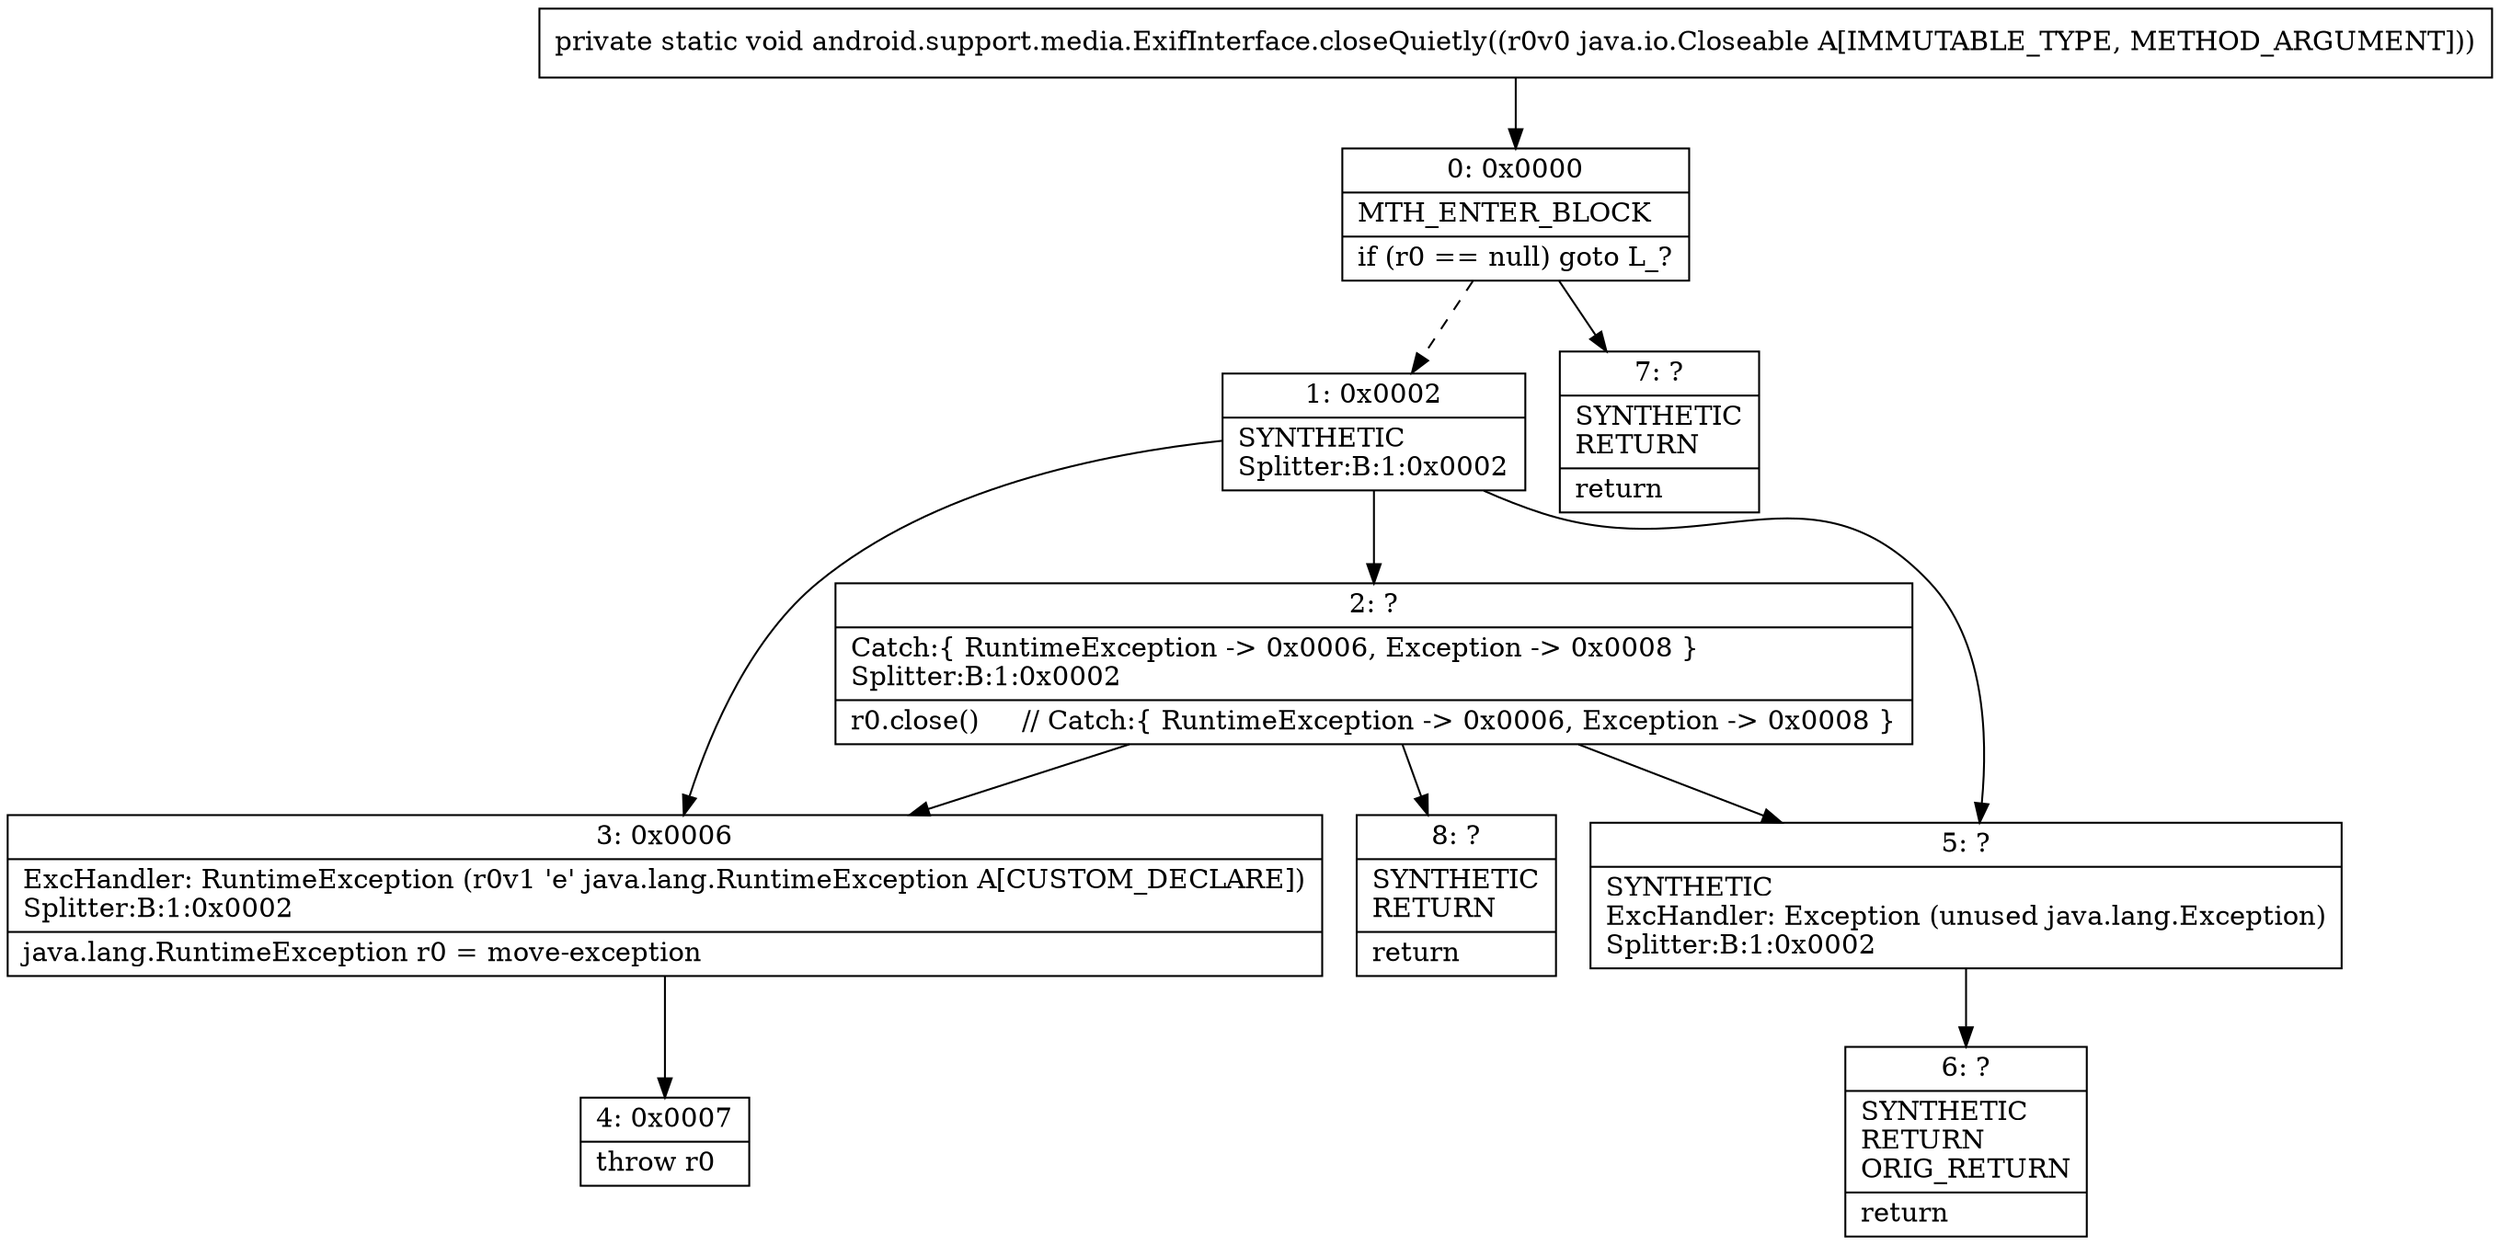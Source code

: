 digraph "CFG forandroid.support.media.ExifInterface.closeQuietly(Ljava\/io\/Closeable;)V" {
Node_0 [shape=record,label="{0\:\ 0x0000|MTH_ENTER_BLOCK\l|if (r0 == null) goto L_?\l}"];
Node_1 [shape=record,label="{1\:\ 0x0002|SYNTHETIC\lSplitter:B:1:0x0002\l}"];
Node_2 [shape=record,label="{2\:\ ?|Catch:\{ RuntimeException \-\> 0x0006, Exception \-\> 0x0008 \}\lSplitter:B:1:0x0002\l|r0.close()     \/\/ Catch:\{ RuntimeException \-\> 0x0006, Exception \-\> 0x0008 \}\l}"];
Node_3 [shape=record,label="{3\:\ 0x0006|ExcHandler: RuntimeException (r0v1 'e' java.lang.RuntimeException A[CUSTOM_DECLARE])\lSplitter:B:1:0x0002\l|java.lang.RuntimeException r0 = move\-exception\l}"];
Node_4 [shape=record,label="{4\:\ 0x0007|throw r0\l}"];
Node_5 [shape=record,label="{5\:\ ?|SYNTHETIC\lExcHandler: Exception (unused java.lang.Exception)\lSplitter:B:1:0x0002\l}"];
Node_6 [shape=record,label="{6\:\ ?|SYNTHETIC\lRETURN\lORIG_RETURN\l|return\l}"];
Node_7 [shape=record,label="{7\:\ ?|SYNTHETIC\lRETURN\l|return\l}"];
Node_8 [shape=record,label="{8\:\ ?|SYNTHETIC\lRETURN\l|return\l}"];
MethodNode[shape=record,label="{private static void android.support.media.ExifInterface.closeQuietly((r0v0 java.io.Closeable A[IMMUTABLE_TYPE, METHOD_ARGUMENT])) }"];
MethodNode -> Node_0;
Node_0 -> Node_1[style=dashed];
Node_0 -> Node_7;
Node_1 -> Node_2;
Node_1 -> Node_3;
Node_1 -> Node_5;
Node_2 -> Node_3;
Node_2 -> Node_5;
Node_2 -> Node_8;
Node_3 -> Node_4;
Node_5 -> Node_6;
}

